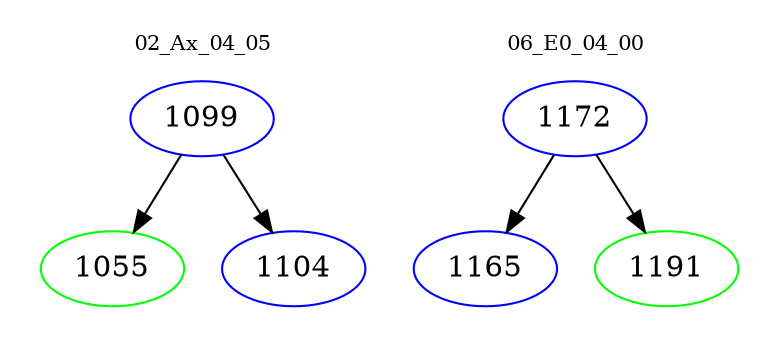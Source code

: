 digraph{
subgraph cluster_0 {
color = white
label = "02_Ax_04_05";
fontsize=10;
T0_1099 [label="1099", color="blue"]
T0_1099 -> T0_1055 [color="black"]
T0_1055 [label="1055", color="green"]
T0_1099 -> T0_1104 [color="black"]
T0_1104 [label="1104", color="blue"]
}
subgraph cluster_1 {
color = white
label = "06_E0_04_00";
fontsize=10;
T1_1172 [label="1172", color="blue"]
T1_1172 -> T1_1165 [color="black"]
T1_1165 [label="1165", color="blue"]
T1_1172 -> T1_1191 [color="black"]
T1_1191 [label="1191", color="green"]
}
}
